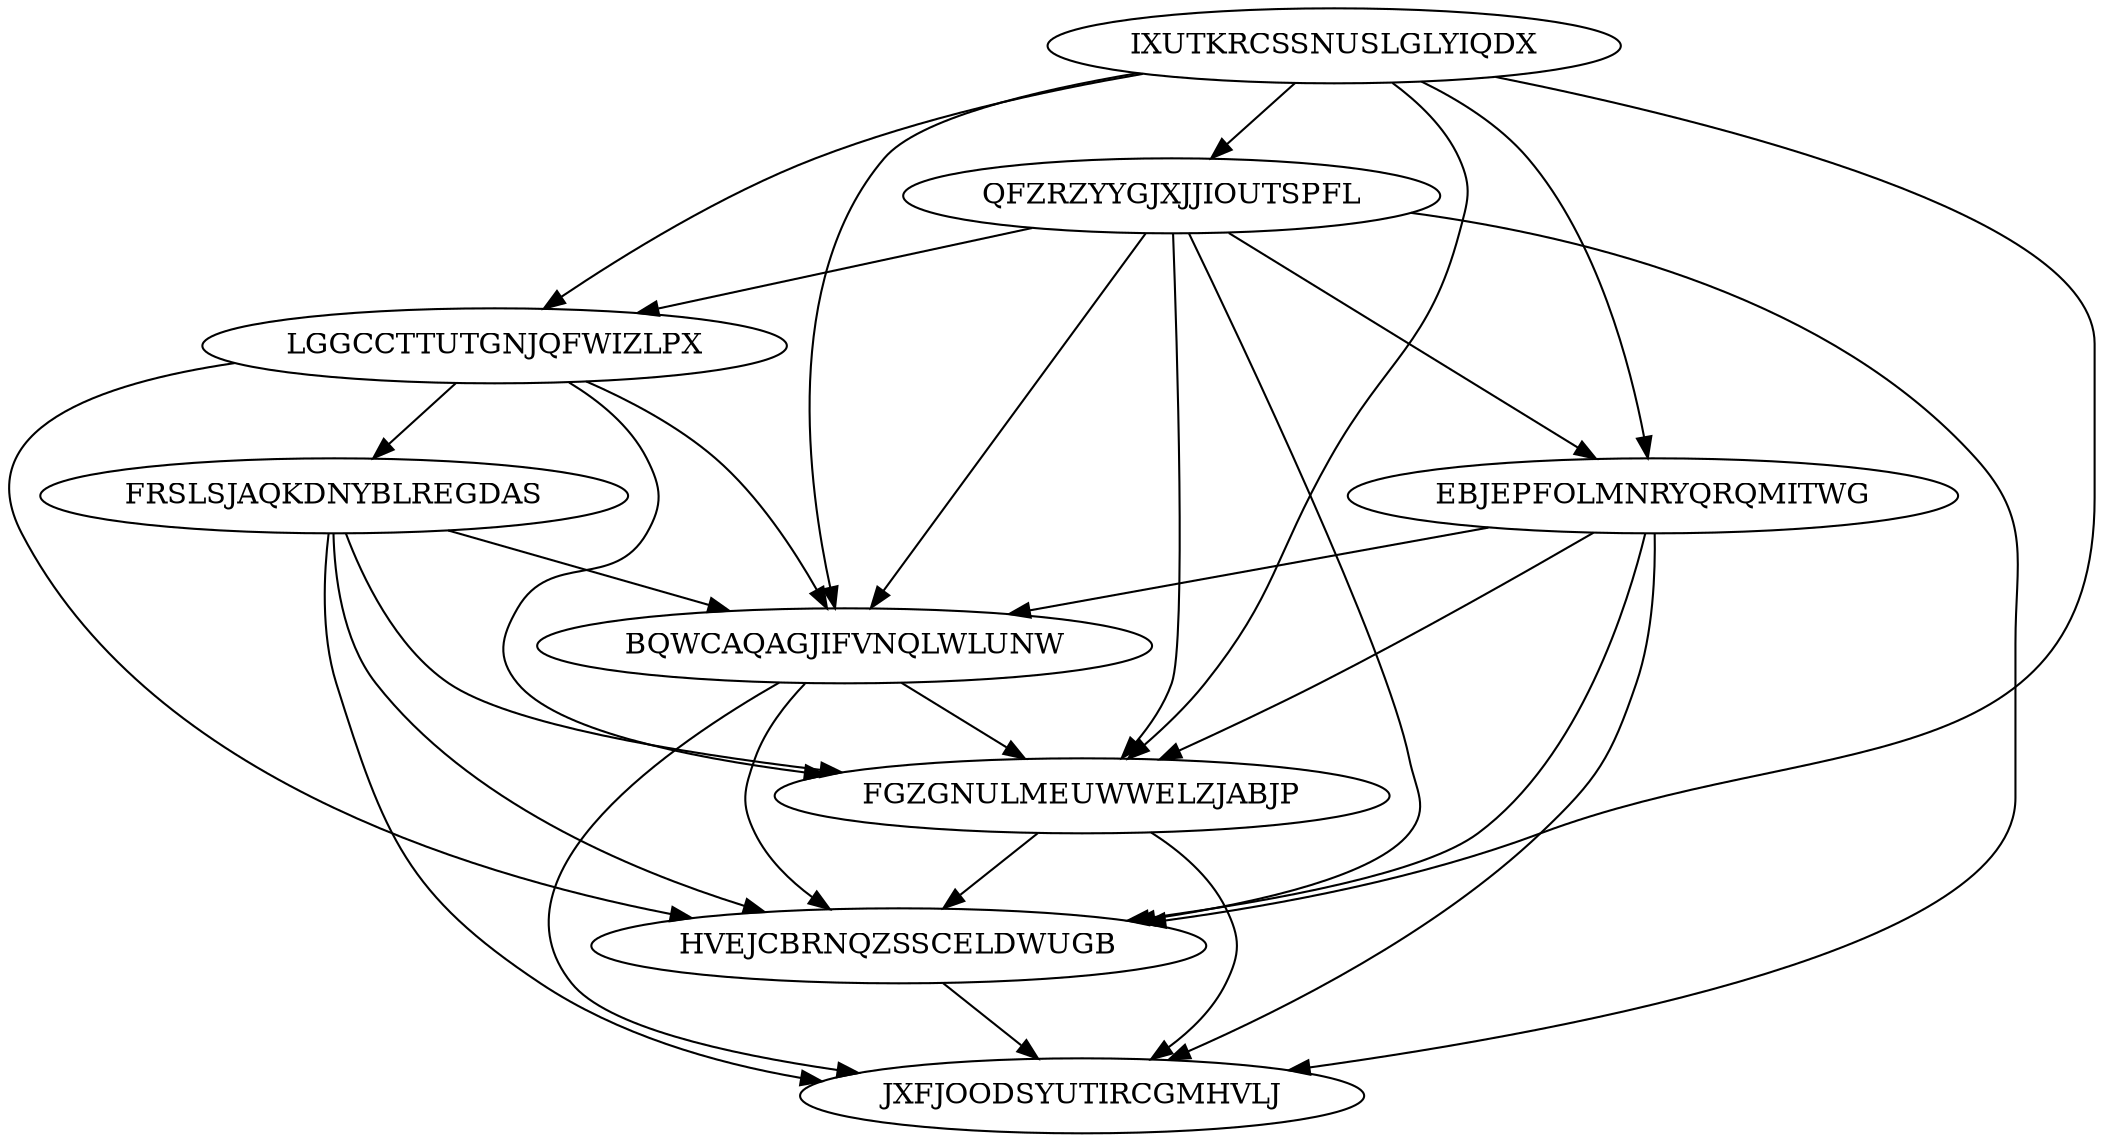 digraph "N9M30" {
	IXUTKRCSSNUSLGLYIQDX			[Weight=17, Start=0, Processor=1];
	QFZRZYYGJXJJIOUTSPFL			[Weight=16, Start=17, Processor=1];
	LGGCCTTUTGNJQFWIZLPX			[Weight=14, Start=43, Processor=2];
	EBJEPFOLMNRYQRQMITWG			[Weight=13, Start=33, Processor=1];
	FRSLSJAQKDNYBLREGDAS			[Weight=19, Start=57, Processor=2];
	BQWCAQAGJIFVNQLWLUNW			[Weight=13, Start=76, Processor=2];
	FGZGNULMEUWWELZJABJP			[Weight=13, Start=89, Processor=2];
	HVEJCBRNQZSSCELDWUGB			[Weight=15, Start=102, Processor=2];
	JXFJOODSYUTIRCGMHVLJ			[Weight=17, Start=117, Processor=2];
	QFZRZYYGJXJJIOUTSPFL -> HVEJCBRNQZSSCELDWUGB		[Weight=14];
	FRSLSJAQKDNYBLREGDAS -> JXFJOODSYUTIRCGMHVLJ		[Weight=10];
	FGZGNULMEUWWELZJABJP -> HVEJCBRNQZSSCELDWUGB		[Weight=13];
	BQWCAQAGJIFVNQLWLUNW -> HVEJCBRNQZSSCELDWUGB		[Weight=19];
	QFZRZYYGJXJJIOUTSPFL -> JXFJOODSYUTIRCGMHVLJ		[Weight=12];
	IXUTKRCSSNUSLGLYIQDX -> EBJEPFOLMNRYQRQMITWG		[Weight=19];
	QFZRZYYGJXJJIOUTSPFL -> BQWCAQAGJIFVNQLWLUNW		[Weight=19];
	QFZRZYYGJXJJIOUTSPFL -> EBJEPFOLMNRYQRQMITWG		[Weight=20];
	IXUTKRCSSNUSLGLYIQDX -> QFZRZYYGJXJJIOUTSPFL		[Weight=15];
	IXUTKRCSSNUSLGLYIQDX -> HVEJCBRNQZSSCELDWUGB		[Weight=12];
	LGGCCTTUTGNJQFWIZLPX -> FRSLSJAQKDNYBLREGDAS		[Weight=15];
	IXUTKRCSSNUSLGLYIQDX -> LGGCCTTUTGNJQFWIZLPX		[Weight=20];
	EBJEPFOLMNRYQRQMITWG -> HVEJCBRNQZSSCELDWUGB		[Weight=14];
	EBJEPFOLMNRYQRQMITWG -> JXFJOODSYUTIRCGMHVLJ		[Weight=14];
	FRSLSJAQKDNYBLREGDAS -> BQWCAQAGJIFVNQLWLUNW		[Weight=11];
	EBJEPFOLMNRYQRQMITWG -> FGZGNULMEUWWELZJABJP		[Weight=11];
	EBJEPFOLMNRYQRQMITWG -> BQWCAQAGJIFVNQLWLUNW		[Weight=19];
	HVEJCBRNQZSSCELDWUGB -> JXFJOODSYUTIRCGMHVLJ		[Weight=11];
	FRSLSJAQKDNYBLREGDAS -> FGZGNULMEUWWELZJABJP		[Weight=14];
	FRSLSJAQKDNYBLREGDAS -> HVEJCBRNQZSSCELDWUGB		[Weight=18];
	LGGCCTTUTGNJQFWIZLPX -> HVEJCBRNQZSSCELDWUGB		[Weight=15];
	LGGCCTTUTGNJQFWIZLPX -> FGZGNULMEUWWELZJABJP		[Weight=10];
	BQWCAQAGJIFVNQLWLUNW -> JXFJOODSYUTIRCGMHVLJ		[Weight=20];
	BQWCAQAGJIFVNQLWLUNW -> FGZGNULMEUWWELZJABJP		[Weight=20];
	LGGCCTTUTGNJQFWIZLPX -> BQWCAQAGJIFVNQLWLUNW		[Weight=12];
	FGZGNULMEUWWELZJABJP -> JXFJOODSYUTIRCGMHVLJ		[Weight=13];
	QFZRZYYGJXJJIOUTSPFL -> LGGCCTTUTGNJQFWIZLPX		[Weight=10];
	IXUTKRCSSNUSLGLYIQDX -> BQWCAQAGJIFVNQLWLUNW		[Weight=19];
	QFZRZYYGJXJJIOUTSPFL -> FGZGNULMEUWWELZJABJP		[Weight=10];
	IXUTKRCSSNUSLGLYIQDX -> FGZGNULMEUWWELZJABJP		[Weight=17];
}
